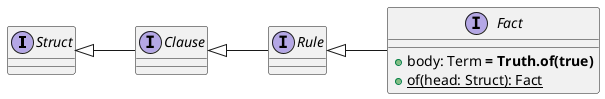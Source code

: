 @startuml
left to right direction
skinparam shadowing false

interface Struct

interface Clause

interface Rule

interface Fact {
  + body: Term **= Truth.of(true)**
  + {static} of(head: Struct): Fact
}

Struct <|-- Clause
Clause <|-- Rule
Rule <|-- Fact
@enduml